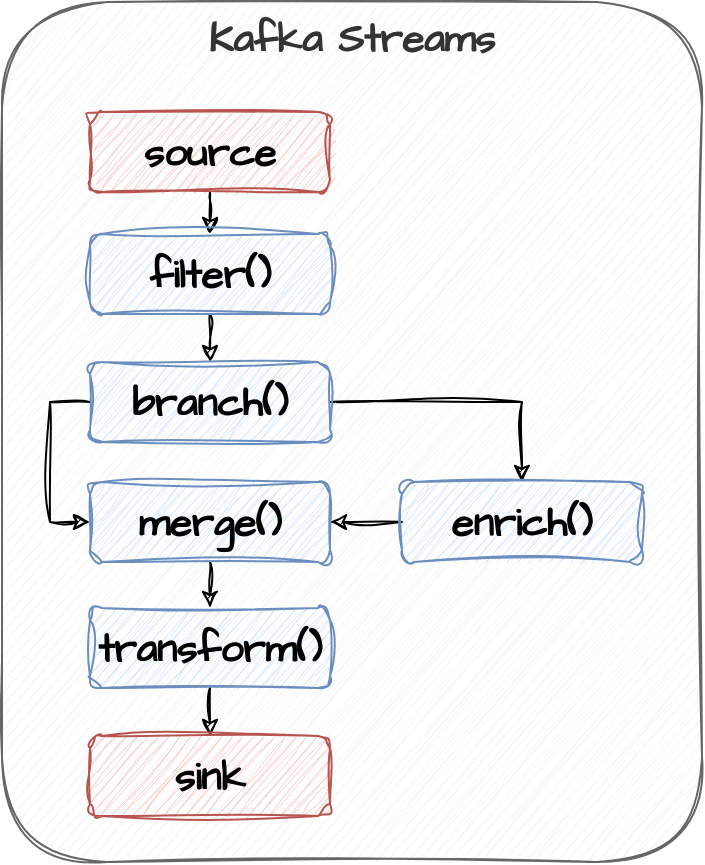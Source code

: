 <mxfile version="22.0.0" type="device">
  <diagram name="Page-1" id="2lEwD6lA7-HBDYHdEdWD">
    <mxGraphModel dx="1036" dy="606" grid="1" gridSize="10" guides="1" tooltips="1" connect="1" arrows="1" fold="1" page="1" pageScale="1" pageWidth="827" pageHeight="1169" math="0" shadow="0">
      <root>
        <mxCell id="0" />
        <mxCell id="1" parent="0" />
        <mxCell id="Gccj52xX0bogTmlFh94E-1" value="&lt;b&gt;Kafka Streams&lt;/b&gt;" style="rounded=1;whiteSpace=wrap;html=1;sketch=1;hachureGap=4;jiggle=2;curveFitting=1;fontFamily=Architects Daughter;fontSource=https%3A%2F%2Ffonts.googleapis.com%2Fcss%3Ffamily%3DArchitects%2BDaughter;fontSize=20;verticalAlign=top;fillColor=#f5f5f5;strokeColor=#666666;fontColor=#333333;" vertex="1" parent="1">
          <mxGeometry x="310" y="100" width="350" height="430" as="geometry" />
        </mxCell>
        <mxCell id="Gccj52xX0bogTmlFh94E-12" style="edgeStyle=orthogonalEdgeStyle;rounded=0;sketch=1;hachureGap=4;jiggle=2;curveFitting=1;orthogonalLoop=1;jettySize=auto;html=1;exitX=0.5;exitY=1;exitDx=0;exitDy=0;entryX=0.5;entryY=0;entryDx=0;entryDy=0;fontFamily=Architects Daughter;fontSource=https%3A%2F%2Ffonts.googleapis.com%2Fcss%3Ffamily%3DArchitects%2BDaughter;fontSize=16;" edge="1" parent="1" source="Gccj52xX0bogTmlFh94E-2" target="Gccj52xX0bogTmlFh94E-3">
          <mxGeometry relative="1" as="geometry" />
        </mxCell>
        <mxCell id="Gccj52xX0bogTmlFh94E-2" value="&lt;b&gt;source&lt;/b&gt;" style="rounded=1;whiteSpace=wrap;html=1;sketch=1;hachureGap=4;jiggle=2;curveFitting=1;fontFamily=Architects Daughter;fontSource=https%3A%2F%2Ffonts.googleapis.com%2Fcss%3Ffamily%3DArchitects%2BDaughter;fontSize=20;fillColor=#f8cecc;strokeColor=#b85450;" vertex="1" parent="1">
          <mxGeometry x="354" y="155" width="120" height="40" as="geometry" />
        </mxCell>
        <mxCell id="Gccj52xX0bogTmlFh94E-13" style="edgeStyle=orthogonalEdgeStyle;rounded=0;sketch=1;hachureGap=4;jiggle=2;curveFitting=1;orthogonalLoop=1;jettySize=auto;html=1;exitX=0.5;exitY=1;exitDx=0;exitDy=0;entryX=0.5;entryY=0;entryDx=0;entryDy=0;fontFamily=Architects Daughter;fontSource=https%3A%2F%2Ffonts.googleapis.com%2Fcss%3Ffamily%3DArchitects%2BDaughter;fontSize=16;" edge="1" parent="1" source="Gccj52xX0bogTmlFh94E-3" target="Gccj52xX0bogTmlFh94E-4">
          <mxGeometry relative="1" as="geometry" />
        </mxCell>
        <mxCell id="Gccj52xX0bogTmlFh94E-3" value="&lt;b&gt;filter()&lt;/b&gt;" style="rounded=1;whiteSpace=wrap;html=1;sketch=1;hachureGap=4;jiggle=2;curveFitting=1;fontFamily=Architects Daughter;fontSource=https%3A%2F%2Ffonts.googleapis.com%2Fcss%3Ffamily%3DArchitects%2BDaughter;fontSize=20;fillColor=#dae8fc;strokeColor=#6c8ebf;" vertex="1" parent="1">
          <mxGeometry x="354" y="216" width="120" height="40" as="geometry" />
        </mxCell>
        <mxCell id="Gccj52xX0bogTmlFh94E-6" style="edgeStyle=orthogonalEdgeStyle;rounded=0;sketch=1;hachureGap=4;jiggle=2;curveFitting=1;orthogonalLoop=1;jettySize=auto;html=1;exitX=0;exitY=0.5;exitDx=0;exitDy=0;entryX=0;entryY=0.5;entryDx=0;entryDy=0;fontFamily=Architects Daughter;fontSource=https%3A%2F%2Ffonts.googleapis.com%2Fcss%3Ffamily%3DArchitects%2BDaughter;fontSize=16;" edge="1" parent="1" source="Gccj52xX0bogTmlFh94E-4" target="Gccj52xX0bogTmlFh94E-5">
          <mxGeometry relative="1" as="geometry" />
        </mxCell>
        <mxCell id="Gccj52xX0bogTmlFh94E-8" style="edgeStyle=orthogonalEdgeStyle;rounded=0;sketch=1;hachureGap=4;jiggle=2;curveFitting=1;orthogonalLoop=1;jettySize=auto;html=1;exitX=1;exitY=0.5;exitDx=0;exitDy=0;entryX=0.5;entryY=0;entryDx=0;entryDy=0;fontFamily=Architects Daughter;fontSource=https%3A%2F%2Ffonts.googleapis.com%2Fcss%3Ffamily%3DArchitects%2BDaughter;fontSize=16;" edge="1" parent="1" source="Gccj52xX0bogTmlFh94E-4" target="Gccj52xX0bogTmlFh94E-7">
          <mxGeometry relative="1" as="geometry" />
        </mxCell>
        <mxCell id="Gccj52xX0bogTmlFh94E-4" value="&lt;b&gt;branch()&lt;/b&gt;" style="rounded=1;whiteSpace=wrap;html=1;sketch=1;hachureGap=4;jiggle=2;curveFitting=1;fontFamily=Architects Daughter;fontSource=https%3A%2F%2Ffonts.googleapis.com%2Fcss%3Ffamily%3DArchitects%2BDaughter;fontSize=20;fillColor=#dae8fc;strokeColor=#6c8ebf;" vertex="1" parent="1">
          <mxGeometry x="354" y="280" width="120" height="40" as="geometry" />
        </mxCell>
        <mxCell id="Gccj52xX0bogTmlFh94E-14" style="edgeStyle=orthogonalEdgeStyle;rounded=0;sketch=1;hachureGap=4;jiggle=2;curveFitting=1;orthogonalLoop=1;jettySize=auto;html=1;exitX=0.5;exitY=1;exitDx=0;exitDy=0;entryX=0.5;entryY=0;entryDx=0;entryDy=0;fontFamily=Architects Daughter;fontSource=https%3A%2F%2Ffonts.googleapis.com%2Fcss%3Ffamily%3DArchitects%2BDaughter;fontSize=16;" edge="1" parent="1" source="Gccj52xX0bogTmlFh94E-5" target="Gccj52xX0bogTmlFh94E-10">
          <mxGeometry relative="1" as="geometry" />
        </mxCell>
        <mxCell id="Gccj52xX0bogTmlFh94E-5" value="&lt;b&gt;merge()&lt;/b&gt;" style="rounded=1;whiteSpace=wrap;html=1;sketch=1;hachureGap=4;jiggle=2;curveFitting=1;fontFamily=Architects Daughter;fontSource=https%3A%2F%2Ffonts.googleapis.com%2Fcss%3Ffamily%3DArchitects%2BDaughter;fontSize=20;fillColor=#dae8fc;strokeColor=#6c8ebf;" vertex="1" parent="1">
          <mxGeometry x="354" y="340" width="120" height="40" as="geometry" />
        </mxCell>
        <mxCell id="Gccj52xX0bogTmlFh94E-9" style="edgeStyle=orthogonalEdgeStyle;rounded=0;sketch=1;hachureGap=4;jiggle=2;curveFitting=1;orthogonalLoop=1;jettySize=auto;html=1;exitX=0;exitY=0.5;exitDx=0;exitDy=0;entryX=1;entryY=0.5;entryDx=0;entryDy=0;fontFamily=Architects Daughter;fontSource=https%3A%2F%2Ffonts.googleapis.com%2Fcss%3Ffamily%3DArchitects%2BDaughter;fontSize=16;" edge="1" parent="1" source="Gccj52xX0bogTmlFh94E-7" target="Gccj52xX0bogTmlFh94E-5">
          <mxGeometry relative="1" as="geometry" />
        </mxCell>
        <mxCell id="Gccj52xX0bogTmlFh94E-7" value="&lt;b&gt;enrich()&lt;/b&gt;" style="rounded=1;whiteSpace=wrap;html=1;sketch=1;hachureGap=4;jiggle=2;curveFitting=1;fontFamily=Architects Daughter;fontSource=https%3A%2F%2Ffonts.googleapis.com%2Fcss%3Ffamily%3DArchitects%2BDaughter;fontSize=20;fillColor=#dae8fc;strokeColor=#6c8ebf;" vertex="1" parent="1">
          <mxGeometry x="510" y="340" width="120" height="40" as="geometry" />
        </mxCell>
        <mxCell id="Gccj52xX0bogTmlFh94E-15" style="edgeStyle=orthogonalEdgeStyle;rounded=0;sketch=1;hachureGap=4;jiggle=2;curveFitting=1;orthogonalLoop=1;jettySize=auto;html=1;exitX=0.5;exitY=1;exitDx=0;exitDy=0;entryX=0.5;entryY=0;entryDx=0;entryDy=0;fontFamily=Architects Daughter;fontSource=https%3A%2F%2Ffonts.googleapis.com%2Fcss%3Ffamily%3DArchitects%2BDaughter;fontSize=16;" edge="1" parent="1" source="Gccj52xX0bogTmlFh94E-10" target="Gccj52xX0bogTmlFh94E-11">
          <mxGeometry relative="1" as="geometry" />
        </mxCell>
        <mxCell id="Gccj52xX0bogTmlFh94E-10" value="&lt;b&gt;transform()&lt;/b&gt;" style="rounded=1;whiteSpace=wrap;html=1;sketch=1;hachureGap=4;jiggle=2;curveFitting=1;fontFamily=Architects Daughter;fontSource=https%3A%2F%2Ffonts.googleapis.com%2Fcss%3Ffamily%3DArchitects%2BDaughter;fontSize=20;fillColor=#dae8fc;strokeColor=#6c8ebf;" vertex="1" parent="1">
          <mxGeometry x="354" y="403" width="120" height="40" as="geometry" />
        </mxCell>
        <mxCell id="Gccj52xX0bogTmlFh94E-11" value="&lt;b&gt;sink&lt;/b&gt;" style="rounded=1;whiteSpace=wrap;html=1;sketch=1;hachureGap=4;jiggle=2;curveFitting=1;fontFamily=Architects Daughter;fontSource=https%3A%2F%2Ffonts.googleapis.com%2Fcss%3Ffamily%3DArchitects%2BDaughter;fontSize=20;fillColor=#f8cecc;strokeColor=#b85450;" vertex="1" parent="1">
          <mxGeometry x="354" y="467" width="120" height="40" as="geometry" />
        </mxCell>
      </root>
    </mxGraphModel>
  </diagram>
</mxfile>
